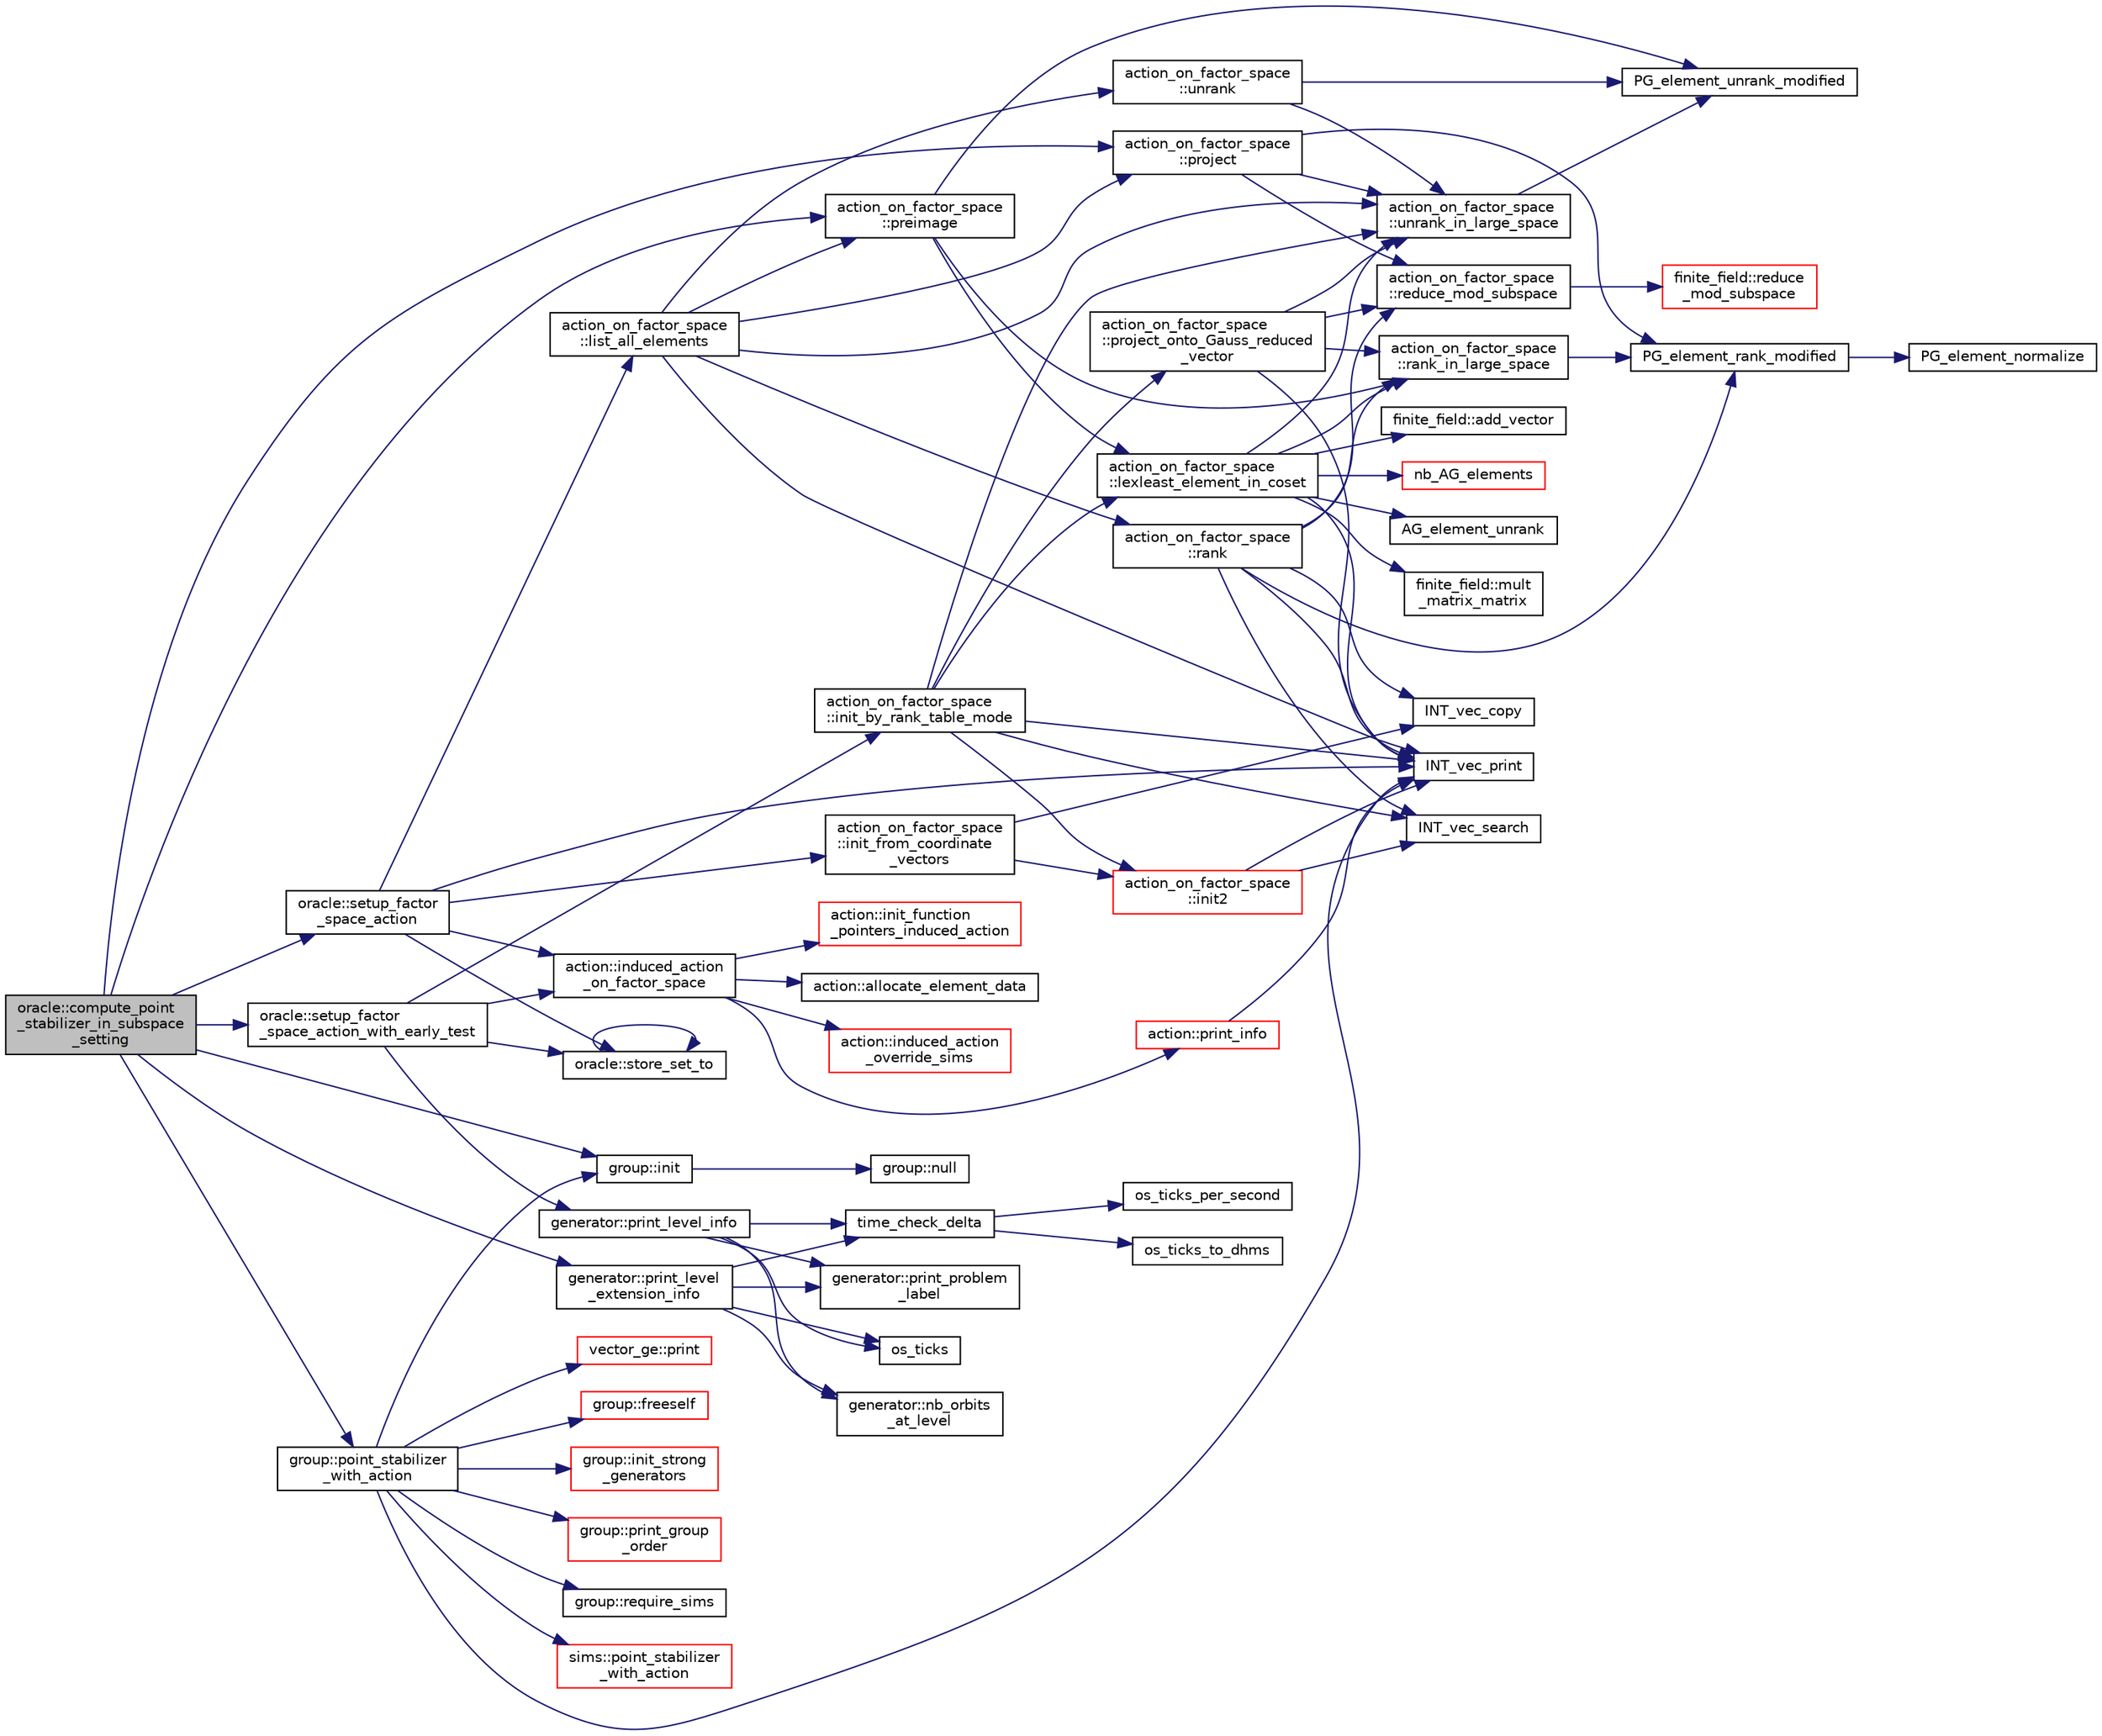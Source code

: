 digraph "oracle::compute_point_stabilizer_in_subspace_setting"
{
  edge [fontname="Helvetica",fontsize="10",labelfontname="Helvetica",labelfontsize="10"];
  node [fontname="Helvetica",fontsize="10",shape=record];
  rankdir="LR";
  Node826 [label="oracle::compute_point\l_stabilizer_in_subspace\l_setting",height=0.2,width=0.4,color="black", fillcolor="grey75", style="filled", fontcolor="black"];
  Node826 -> Node827 [color="midnightblue",fontsize="10",style="solid",fontname="Helvetica"];
  Node827 [label="group::init",height=0.2,width=0.4,color="black", fillcolor="white", style="filled",URL="$d1/db7/classgroup.html#a9f5de0500658e265332c7f62c0d3962d"];
  Node827 -> Node828 [color="midnightblue",fontsize="10",style="solid",fontname="Helvetica"];
  Node828 [label="group::null",height=0.2,width=0.4,color="black", fillcolor="white", style="filled",URL="$d1/db7/classgroup.html#a25f33ef4c9370d6cefa29b0c49f64a18"];
  Node826 -> Node829 [color="midnightblue",fontsize="10",style="solid",fontname="Helvetica"];
  Node829 [label="oracle::setup_factor\l_space_action_with_early_test",height=0.2,width=0.4,color="black", fillcolor="white", style="filled",URL="$d7/da7/classoracle.html#a7c26a85886666829e9727df91d2f01ad"];
  Node829 -> Node830 [color="midnightblue",fontsize="10",style="solid",fontname="Helvetica"];
  Node830 [label="oracle::store_set_to",height=0.2,width=0.4,color="black", fillcolor="white", style="filled",URL="$d7/da7/classoracle.html#a4489d03d342f31d1e64632ce4d0e700d"];
  Node830 -> Node830 [color="midnightblue",fontsize="10",style="solid",fontname="Helvetica"];
  Node829 -> Node831 [color="midnightblue",fontsize="10",style="solid",fontname="Helvetica"];
  Node831 [label="generator::print_level_info",height=0.2,width=0.4,color="black", fillcolor="white", style="filled",URL="$d7/d73/classgenerator.html#aeef1b9fe6115b67be42d7cb3206fddd2"];
  Node831 -> Node832 [color="midnightblue",fontsize="10",style="solid",fontname="Helvetica"];
  Node832 [label="os_ticks",height=0.2,width=0.4,color="black", fillcolor="white", style="filled",URL="$d5/db4/io__and__os_8h.html#a3da6d2b09e35d569adb7101dffcb5224"];
  Node831 -> Node833 [color="midnightblue",fontsize="10",style="solid",fontname="Helvetica"];
  Node833 [label="time_check_delta",height=0.2,width=0.4,color="black", fillcolor="white", style="filled",URL="$d9/d60/discreta_8h.html#a89a8565e34c7dcbb97180cd6af7454a1"];
  Node833 -> Node834 [color="midnightblue",fontsize="10",style="solid",fontname="Helvetica"];
  Node834 [label="os_ticks_per_second",height=0.2,width=0.4,color="black", fillcolor="white", style="filled",URL="$d5/db4/io__and__os_8h.html#a1b35e7a094dfde9db39ae352c9c17042"];
  Node833 -> Node835 [color="midnightblue",fontsize="10",style="solid",fontname="Helvetica"];
  Node835 [label="os_ticks_to_dhms",height=0.2,width=0.4,color="black", fillcolor="white", style="filled",URL="$d5/db4/io__and__os_8h.html#a0d715587fd9b8ab4e2bc822a2be313ba"];
  Node831 -> Node836 [color="midnightblue",fontsize="10",style="solid",fontname="Helvetica"];
  Node836 [label="generator::print_problem\l_label",height=0.2,width=0.4,color="black", fillcolor="white", style="filled",URL="$d7/d73/classgenerator.html#a06d3c064ba84ebe8db3537e6273f16c3"];
  Node831 -> Node837 [color="midnightblue",fontsize="10",style="solid",fontname="Helvetica"];
  Node837 [label="generator::nb_orbits\l_at_level",height=0.2,width=0.4,color="black", fillcolor="white", style="filled",URL="$d7/d73/classgenerator.html#a020f3d8378448310d044a4a24fadf301"];
  Node829 -> Node838 [color="midnightblue",fontsize="10",style="solid",fontname="Helvetica"];
  Node838 [label="action_on_factor_space\l::init_by_rank_table_mode",height=0.2,width=0.4,color="black", fillcolor="white", style="filled",URL="$d5/d25/classaction__on__factor__space.html#a646e085b55e8160d943415c0238b5906"];
  Node838 -> Node839 [color="midnightblue",fontsize="10",style="solid",fontname="Helvetica"];
  Node839 [label="action_on_factor_space\l::unrank_in_large_space",height=0.2,width=0.4,color="black", fillcolor="white", style="filled",URL="$d5/d25/classaction__on__factor__space.html#af2b5fc47970e8914d5d51cad78f00c52"];
  Node839 -> Node840 [color="midnightblue",fontsize="10",style="solid",fontname="Helvetica"];
  Node840 [label="PG_element_unrank_modified",height=0.2,width=0.4,color="black", fillcolor="white", style="filled",URL="$d4/d67/geometry_8h.html#a83ae9b605d496f6a90345303f6efae64"];
  Node838 -> Node841 [color="midnightblue",fontsize="10",style="solid",fontname="Helvetica"];
  Node841 [label="action_on_factor_space\l::init2",height=0.2,width=0.4,color="red", fillcolor="white", style="filled",URL="$d5/d25/classaction__on__factor__space.html#a19f5ed00bc68f67dd5bd331ff958df16"];
  Node841 -> Node844 [color="midnightblue",fontsize="10",style="solid",fontname="Helvetica"];
  Node844 [label="INT_vec_search",height=0.2,width=0.4,color="black", fillcolor="white", style="filled",URL="$d5/de2/foundations_2data__structures_2data__structures_8h.html#ad103ef2316a1f671bdb68fd9cd9ba945"];
  Node841 -> Node845 [color="midnightblue",fontsize="10",style="solid",fontname="Helvetica"];
  Node845 [label="INT_vec_print",height=0.2,width=0.4,color="black", fillcolor="white", style="filled",URL="$df/dbf/sajeeb_8_c.html#a79a5901af0b47dd0d694109543c027fe"];
  Node838 -> Node877 [color="midnightblue",fontsize="10",style="solid",fontname="Helvetica"];
  Node877 [label="action_on_factor_space\l::project_onto_Gauss_reduced\l_vector",height=0.2,width=0.4,color="black", fillcolor="white", style="filled",URL="$d5/d25/classaction__on__factor__space.html#a5fb75ffaf4e5143735b9ff8938589691"];
  Node877 -> Node839 [color="midnightblue",fontsize="10",style="solid",fontname="Helvetica"];
  Node877 -> Node845 [color="midnightblue",fontsize="10",style="solid",fontname="Helvetica"];
  Node877 -> Node851 [color="midnightblue",fontsize="10",style="solid",fontname="Helvetica"];
  Node851 [label="action_on_factor_space\l::reduce_mod_subspace",height=0.2,width=0.4,color="black", fillcolor="white", style="filled",URL="$d5/d25/classaction__on__factor__space.html#a28aacf2959bc402b418f7749c23c5d6a"];
  Node851 -> Node852 [color="midnightblue",fontsize="10",style="solid",fontname="Helvetica"];
  Node852 [label="finite_field::reduce\l_mod_subspace",height=0.2,width=0.4,color="red", fillcolor="white", style="filled",URL="$df/d5a/classfinite__field.html#a58c58854e54819ab1f3b1df2a12423ad"];
  Node877 -> Node870 [color="midnightblue",fontsize="10",style="solid",fontname="Helvetica"];
  Node870 [label="action_on_factor_space\l::rank_in_large_space",height=0.2,width=0.4,color="black", fillcolor="white", style="filled",URL="$d5/d25/classaction__on__factor__space.html#aef04c8544847da7084f73981b9fde4fe"];
  Node870 -> Node864 [color="midnightblue",fontsize="10",style="solid",fontname="Helvetica"];
  Node864 [label="PG_element_rank_modified",height=0.2,width=0.4,color="black", fillcolor="white", style="filled",URL="$d4/d67/geometry_8h.html#a9cd1a8bf5b88a038e33862f6c2c3dd36"];
  Node864 -> Node865 [color="midnightblue",fontsize="10",style="solid",fontname="Helvetica"];
  Node865 [label="PG_element_normalize",height=0.2,width=0.4,color="black", fillcolor="white", style="filled",URL="$df/de4/projective_8_c.html#a5a4c3c1158bad6bab0d786c616bd0996"];
  Node838 -> Node844 [color="midnightblue",fontsize="10",style="solid",fontname="Helvetica"];
  Node838 -> Node845 [color="midnightblue",fontsize="10",style="solid",fontname="Helvetica"];
  Node838 -> Node872 [color="midnightblue",fontsize="10",style="solid",fontname="Helvetica"];
  Node872 [label="action_on_factor_space\l::lexleast_element_in_coset",height=0.2,width=0.4,color="black", fillcolor="white", style="filled",URL="$d5/d25/classaction__on__factor__space.html#a33e754f3a9ccf760c12a3d3f40d66140"];
  Node872 -> Node839 [color="midnightblue",fontsize="10",style="solid",fontname="Helvetica"];
  Node872 -> Node845 [color="midnightblue",fontsize="10",style="solid",fontname="Helvetica"];
  Node872 -> Node873 [color="midnightblue",fontsize="10",style="solid",fontname="Helvetica"];
  Node873 [label="nb_AG_elements",height=0.2,width=0.4,color="red", fillcolor="white", style="filled",URL="$d4/d67/geometry_8h.html#ab9de2574dd403dd453a0d35107f684f5"];
  Node872 -> Node859 [color="midnightblue",fontsize="10",style="solid",fontname="Helvetica"];
  Node859 [label="AG_element_unrank",height=0.2,width=0.4,color="black", fillcolor="white", style="filled",URL="$d4/d67/geometry_8h.html#a4a33b86c87b2879b97cfa1327abe2885"];
  Node872 -> Node875 [color="midnightblue",fontsize="10",style="solid",fontname="Helvetica"];
  Node875 [label="finite_field::mult\l_matrix_matrix",height=0.2,width=0.4,color="black", fillcolor="white", style="filled",URL="$df/d5a/classfinite__field.html#a5e28706b815838d0ec34de1fa74bc3c4"];
  Node872 -> Node876 [color="midnightblue",fontsize="10",style="solid",fontname="Helvetica"];
  Node876 [label="finite_field::add_vector",height=0.2,width=0.4,color="black", fillcolor="white", style="filled",URL="$df/d5a/classfinite__field.html#a23252c462d48cc21895de6fcc0cbb59f"];
  Node872 -> Node870 [color="midnightblue",fontsize="10",style="solid",fontname="Helvetica"];
  Node829 -> Node878 [color="midnightblue",fontsize="10",style="solid",fontname="Helvetica"];
  Node878 [label="action::induced_action\l_on_factor_space",height=0.2,width=0.4,color="black", fillcolor="white", style="filled",URL="$d2/d86/classaction.html#af501ff2aa74fb6049bee5c01cd8b909b"];
  Node878 -> Node879 [color="midnightblue",fontsize="10",style="solid",fontname="Helvetica"];
  Node879 [label="action::init_function\l_pointers_induced_action",height=0.2,width=0.4,color="red", fillcolor="white", style="filled",URL="$d2/d86/classaction.html#a3b9287d084b24f7a3b9532a7589c58de"];
  Node878 -> Node1312 [color="midnightblue",fontsize="10",style="solid",fontname="Helvetica"];
  Node1312 [label="action::allocate_element_data",height=0.2,width=0.4,color="black", fillcolor="white", style="filled",URL="$d2/d86/classaction.html#adc5f98db8315bfd17fcd2fbb437d8f60"];
  Node878 -> Node1313 [color="midnightblue",fontsize="10",style="solid",fontname="Helvetica"];
  Node1313 [label="action::induced_action\l_override_sims",height=0.2,width=0.4,color="red", fillcolor="white", style="filled",URL="$d2/d86/classaction.html#ac8cc7d4543f6ef75a04777bd82ca244b"];
  Node878 -> Node1315 [color="midnightblue",fontsize="10",style="solid",fontname="Helvetica"];
  Node1315 [label="action::print_info",height=0.2,width=0.4,color="red", fillcolor="white", style="filled",URL="$d2/d86/classaction.html#a6f89e493e5c5a32e5c3b8963d438ce86"];
  Node1315 -> Node845 [color="midnightblue",fontsize="10",style="solid",fontname="Helvetica"];
  Node826 -> Node871 [color="midnightblue",fontsize="10",style="solid",fontname="Helvetica"];
  Node871 [label="action_on_factor_space\l::preimage",height=0.2,width=0.4,color="black", fillcolor="white", style="filled",URL="$d5/d25/classaction__on__factor__space.html#aecf47f35bdb5f4abaf9071d927032761"];
  Node871 -> Node840 [color="midnightblue",fontsize="10",style="solid",fontname="Helvetica"];
  Node871 -> Node870 [color="midnightblue",fontsize="10",style="solid",fontname="Helvetica"];
  Node871 -> Node872 [color="midnightblue",fontsize="10",style="solid",fontname="Helvetica"];
  Node826 -> Node1331 [color="midnightblue",fontsize="10",style="solid",fontname="Helvetica"];
  Node1331 [label="generator::print_level\l_extension_info",height=0.2,width=0.4,color="black", fillcolor="white", style="filled",URL="$d7/d73/classgenerator.html#aa771f96ac28c2c79e029e3d66b3b2942"];
  Node1331 -> Node832 [color="midnightblue",fontsize="10",style="solid",fontname="Helvetica"];
  Node1331 -> Node833 [color="midnightblue",fontsize="10",style="solid",fontname="Helvetica"];
  Node1331 -> Node836 [color="midnightblue",fontsize="10",style="solid",fontname="Helvetica"];
  Node1331 -> Node837 [color="midnightblue",fontsize="10",style="solid",fontname="Helvetica"];
  Node826 -> Node1332 [color="midnightblue",fontsize="10",style="solid",fontname="Helvetica"];
  Node1332 [label="oracle::setup_factor\l_space_action",height=0.2,width=0.4,color="black", fillcolor="white", style="filled",URL="$d7/da7/classoracle.html#a181e076f112ba1f32f5fb4e8abebdb18"];
  Node1332 -> Node830 [color="midnightblue",fontsize="10",style="solid",fontname="Helvetica"];
  Node1332 -> Node845 [color="midnightblue",fontsize="10",style="solid",fontname="Helvetica"];
  Node1332 -> Node1333 [color="midnightblue",fontsize="10",style="solid",fontname="Helvetica"];
  Node1333 [label="action_on_factor_space\l::init_from_coordinate\l_vectors",height=0.2,width=0.4,color="black", fillcolor="white", style="filled",URL="$d5/d25/classaction__on__factor__space.html#a6350f7cf938babd5be3847ac7c8eaac8"];
  Node1333 -> Node869 [color="midnightblue",fontsize="10",style="solid",fontname="Helvetica"];
  Node869 [label="INT_vec_copy",height=0.2,width=0.4,color="black", fillcolor="white", style="filled",URL="$df/dbf/sajeeb_8_c.html#ac2d875e27e009af6ec04d17254d11075"];
  Node1333 -> Node841 [color="midnightblue",fontsize="10",style="solid",fontname="Helvetica"];
  Node1332 -> Node866 [color="midnightblue",fontsize="10",style="solid",fontname="Helvetica"];
  Node866 [label="action_on_factor_space\l::list_all_elements",height=0.2,width=0.4,color="black", fillcolor="white", style="filled",URL="$d5/d25/classaction__on__factor__space.html#a9ed3bf2d32594600a1e6f39837236202"];
  Node866 -> Node867 [color="midnightblue",fontsize="10",style="solid",fontname="Helvetica"];
  Node867 [label="action_on_factor_space\l::unrank",height=0.2,width=0.4,color="black", fillcolor="white", style="filled",URL="$d5/d25/classaction__on__factor__space.html#a5abf9bcee965fbeb551fcb71970833f9"];
  Node867 -> Node839 [color="midnightblue",fontsize="10",style="solid",fontname="Helvetica"];
  Node867 -> Node840 [color="midnightblue",fontsize="10",style="solid",fontname="Helvetica"];
  Node866 -> Node845 [color="midnightblue",fontsize="10",style="solid",fontname="Helvetica"];
  Node866 -> Node868 [color="midnightblue",fontsize="10",style="solid",fontname="Helvetica"];
  Node868 [label="action_on_factor_space\l::rank",height=0.2,width=0.4,color="black", fillcolor="white", style="filled",URL="$d5/d25/classaction__on__factor__space.html#a05bddc91a8c098cefd14cdfe2fe0edad"];
  Node868 -> Node869 [color="midnightblue",fontsize="10",style="solid",fontname="Helvetica"];
  Node868 -> Node851 [color="midnightblue",fontsize="10",style="solid",fontname="Helvetica"];
  Node868 -> Node870 [color="midnightblue",fontsize="10",style="solid",fontname="Helvetica"];
  Node868 -> Node844 [color="midnightblue",fontsize="10",style="solid",fontname="Helvetica"];
  Node868 -> Node845 [color="midnightblue",fontsize="10",style="solid",fontname="Helvetica"];
  Node868 -> Node864 [color="midnightblue",fontsize="10",style="solid",fontname="Helvetica"];
  Node866 -> Node850 [color="midnightblue",fontsize="10",style="solid",fontname="Helvetica"];
  Node850 [label="action_on_factor_space\l::project",height=0.2,width=0.4,color="black", fillcolor="white", style="filled",URL="$d5/d25/classaction__on__factor__space.html#a338dca4b52c11e2579944ddd4c53364c"];
  Node850 -> Node839 [color="midnightblue",fontsize="10",style="solid",fontname="Helvetica"];
  Node850 -> Node851 [color="midnightblue",fontsize="10",style="solid",fontname="Helvetica"];
  Node850 -> Node864 [color="midnightblue",fontsize="10",style="solid",fontname="Helvetica"];
  Node866 -> Node839 [color="midnightblue",fontsize="10",style="solid",fontname="Helvetica"];
  Node866 -> Node871 [color="midnightblue",fontsize="10",style="solid",fontname="Helvetica"];
  Node1332 -> Node878 [color="midnightblue",fontsize="10",style="solid",fontname="Helvetica"];
  Node826 -> Node850 [color="midnightblue",fontsize="10",style="solid",fontname="Helvetica"];
  Node826 -> Node1334 [color="midnightblue",fontsize="10",style="solid",fontname="Helvetica"];
  Node1334 [label="group::point_stabilizer\l_with_action",height=0.2,width=0.4,color="black", fillcolor="white", style="filled",URL="$d1/db7/classgroup.html#a4bf09ea3350d11ee1e0757d0a02ac3cc"];
  Node1334 -> Node1335 [color="midnightblue",fontsize="10",style="solid",fontname="Helvetica"];
  Node1335 [label="group::require_sims",height=0.2,width=0.4,color="black", fillcolor="white", style="filled",URL="$d1/db7/classgroup.html#a657b3eaca7a2fd46ffb25589f06532d6"];
  Node1334 -> Node1336 [color="midnightblue",fontsize="10",style="solid",fontname="Helvetica"];
  Node1336 [label="sims::point_stabilizer\l_with_action",height=0.2,width=0.4,color="red", fillcolor="white", style="filled",URL="$d9/df3/classsims.html#a3c07d7fe18b848f6c62bc4f9616747ed"];
  Node1334 -> Node1213 [color="midnightblue",fontsize="10",style="solid",fontname="Helvetica"];
  Node1213 [label="vector_ge::print",height=0.2,width=0.4,color="red", fillcolor="white", style="filled",URL="$d4/d6e/classvector__ge.html#a0d260cce035c20b32d7989c50670aa8a"];
  Node1334 -> Node1340 [color="midnightblue",fontsize="10",style="solid",fontname="Helvetica"];
  Node1340 [label="group::freeself",height=0.2,width=0.4,color="red", fillcolor="white", style="filled",URL="$d1/db7/classgroup.html#a43d679f29a588271c1eaeefe94bed282"];
  Node1334 -> Node827 [color="midnightblue",fontsize="10",style="solid",fontname="Helvetica"];
  Node1334 -> Node1344 [color="midnightblue",fontsize="10",style="solid",fontname="Helvetica"];
  Node1344 [label="group::init_strong\l_generators",height=0.2,width=0.4,color="red", fillcolor="white", style="filled",URL="$d1/db7/classgroup.html#aca8ce81c001eb5871118ed21676f3519"];
  Node1334 -> Node1345 [color="midnightblue",fontsize="10",style="solid",fontname="Helvetica"];
  Node1345 [label="group::print_group\l_order",height=0.2,width=0.4,color="red", fillcolor="white", style="filled",URL="$d1/db7/classgroup.html#aa43ecff562ccdcb7305ace4e7414f3d8"];
  Node1334 -> Node845 [color="midnightblue",fontsize="10",style="solid",fontname="Helvetica"];
}
